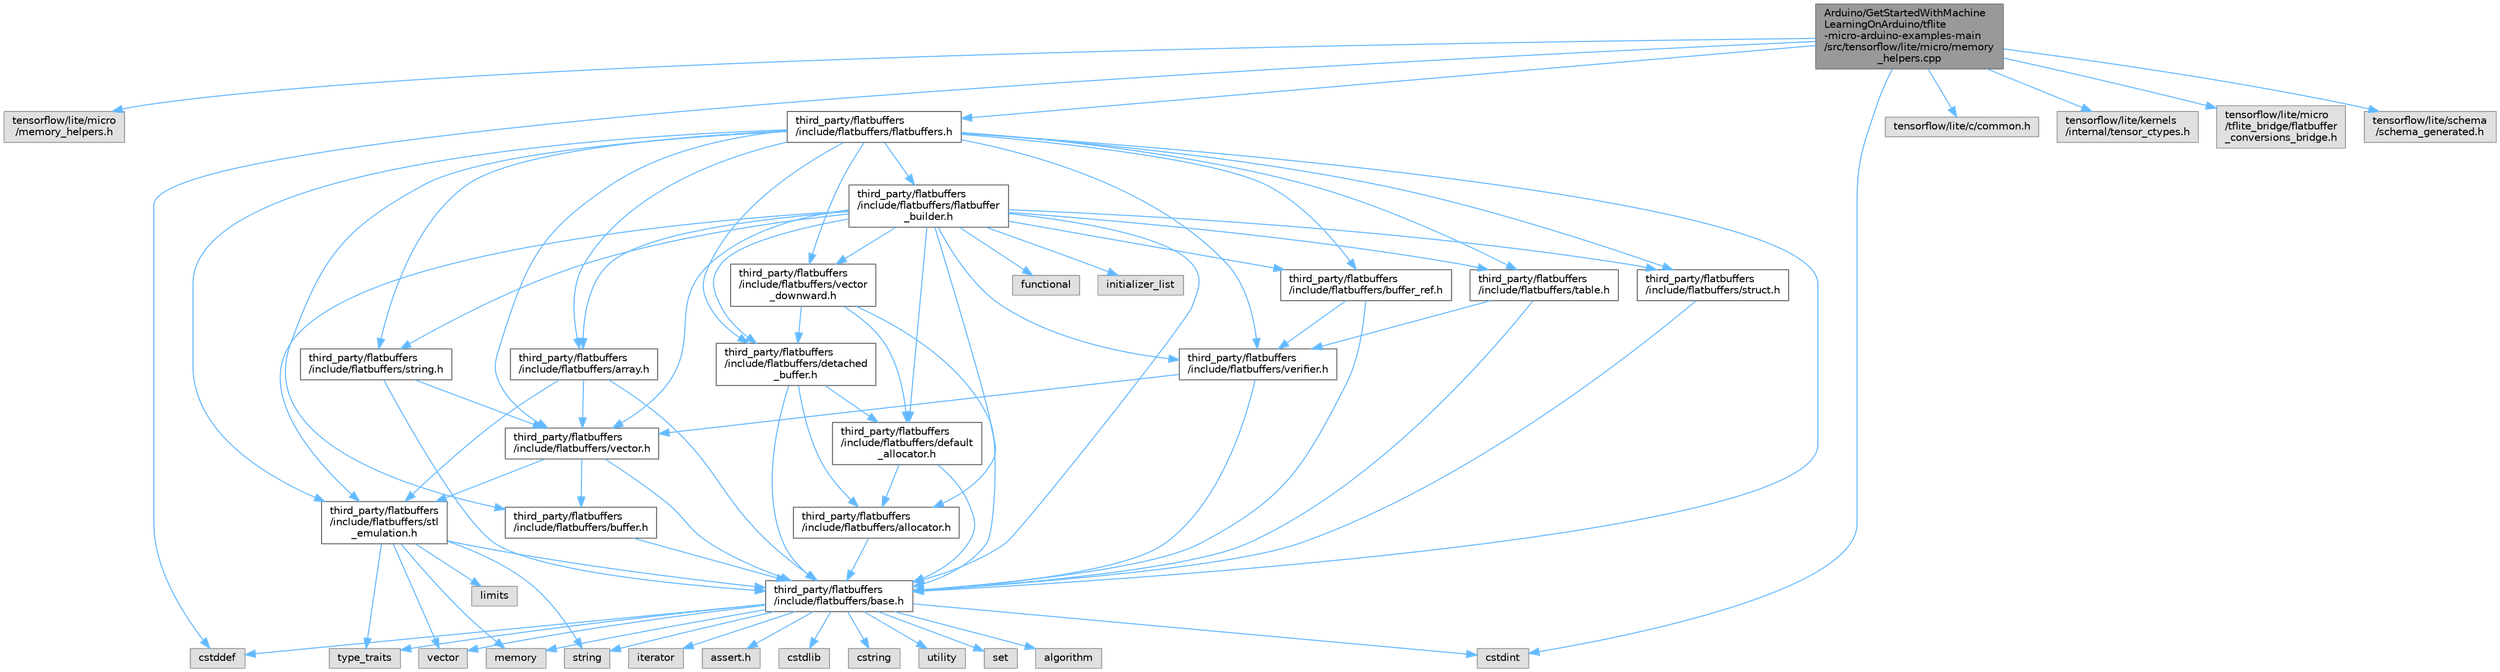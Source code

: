 digraph "Arduino/GetStartedWithMachineLearningOnArduino/tflite-micro-arduino-examples-main/src/tensorflow/lite/micro/memory_helpers.cpp"
{
 // LATEX_PDF_SIZE
  bgcolor="transparent";
  edge [fontname=Helvetica,fontsize=10,labelfontname=Helvetica,labelfontsize=10];
  node [fontname=Helvetica,fontsize=10,shape=box,height=0.2,width=0.4];
  Node1 [id="Node000001",label="Arduino/GetStartedWithMachine\lLearningOnArduino/tflite\l-micro-arduino-examples-main\l/src/tensorflow/lite/micro/memory\l_helpers.cpp",height=0.2,width=0.4,color="gray40", fillcolor="grey60", style="filled", fontcolor="black",tooltip=" "];
  Node1 -> Node2 [id="edge81_Node000001_Node000002",color="steelblue1",style="solid",tooltip=" "];
  Node2 [id="Node000002",label="tensorflow/lite/micro\l/memory_helpers.h",height=0.2,width=0.4,color="grey60", fillcolor="#E0E0E0", style="filled",tooltip=" "];
  Node1 -> Node3 [id="edge82_Node000001_Node000003",color="steelblue1",style="solid",tooltip=" "];
  Node3 [id="Node000003",label="cstddef",height=0.2,width=0.4,color="grey60", fillcolor="#E0E0E0", style="filled",tooltip=" "];
  Node1 -> Node4 [id="edge83_Node000001_Node000004",color="steelblue1",style="solid",tooltip=" "];
  Node4 [id="Node000004",label="cstdint",height=0.2,width=0.4,color="grey60", fillcolor="#E0E0E0", style="filled",tooltip=" "];
  Node1 -> Node5 [id="edge84_Node000001_Node000005",color="steelblue1",style="solid",tooltip=" "];
  Node5 [id="Node000005",label="third_party/flatbuffers\l/include/flatbuffers/flatbuffers.h",height=0.2,width=0.4,color="grey40", fillcolor="white", style="filled",URL="$flatbuffers_8h.html",tooltip=" "];
  Node5 -> Node6 [id="edge85_Node000005_Node000006",color="steelblue1",style="solid",tooltip=" "];
  Node6 [id="Node000006",label="third_party/flatbuffers\l/include/flatbuffers/array.h",height=0.2,width=0.4,color="grey40", fillcolor="white", style="filled",URL="$tflite-micro-arduino-examples-main_2src_2third__party_2flatbuffers_2include_2flatbuffers_2array_8h.html",tooltip=" "];
  Node6 -> Node7 [id="edge86_Node000006_Node000007",color="steelblue1",style="solid",tooltip=" "];
  Node7 [id="Node000007",label="third_party/flatbuffers\l/include/flatbuffers/base.h",height=0.2,width=0.4,color="grey40", fillcolor="white", style="filled",URL="$base_8h.html",tooltip=" "];
  Node7 -> Node8 [id="edge87_Node000007_Node000008",color="steelblue1",style="solid",tooltip=" "];
  Node8 [id="Node000008",label="assert.h",height=0.2,width=0.4,color="grey60", fillcolor="#E0E0E0", style="filled",tooltip=" "];
  Node7 -> Node4 [id="edge88_Node000007_Node000004",color="steelblue1",style="solid",tooltip=" "];
  Node7 -> Node3 [id="edge89_Node000007_Node000003",color="steelblue1",style="solid",tooltip=" "];
  Node7 -> Node9 [id="edge90_Node000007_Node000009",color="steelblue1",style="solid",tooltip=" "];
  Node9 [id="Node000009",label="cstdlib",height=0.2,width=0.4,color="grey60", fillcolor="#E0E0E0", style="filled",tooltip=" "];
  Node7 -> Node10 [id="edge91_Node000007_Node000010",color="steelblue1",style="solid",tooltip=" "];
  Node10 [id="Node000010",label="cstring",height=0.2,width=0.4,color="grey60", fillcolor="#E0E0E0", style="filled",tooltip=" "];
  Node7 -> Node11 [id="edge92_Node000007_Node000011",color="steelblue1",style="solid",tooltip=" "];
  Node11 [id="Node000011",label="utility",height=0.2,width=0.4,color="grey60", fillcolor="#E0E0E0", style="filled",tooltip=" "];
  Node7 -> Node12 [id="edge93_Node000007_Node000012",color="steelblue1",style="solid",tooltip=" "];
  Node12 [id="Node000012",label="string",height=0.2,width=0.4,color="grey60", fillcolor="#E0E0E0", style="filled",tooltip=" "];
  Node7 -> Node13 [id="edge94_Node000007_Node000013",color="steelblue1",style="solid",tooltip=" "];
  Node13 [id="Node000013",label="type_traits",height=0.2,width=0.4,color="grey60", fillcolor="#E0E0E0", style="filled",tooltip=" "];
  Node7 -> Node14 [id="edge95_Node000007_Node000014",color="steelblue1",style="solid",tooltip=" "];
  Node14 [id="Node000014",label="vector",height=0.2,width=0.4,color="grey60", fillcolor="#E0E0E0", style="filled",tooltip=" "];
  Node7 -> Node15 [id="edge96_Node000007_Node000015",color="steelblue1",style="solid",tooltip=" "];
  Node15 [id="Node000015",label="set",height=0.2,width=0.4,color="grey60", fillcolor="#E0E0E0", style="filled",tooltip=" "];
  Node7 -> Node16 [id="edge97_Node000007_Node000016",color="steelblue1",style="solid",tooltip=" "];
  Node16 [id="Node000016",label="algorithm",height=0.2,width=0.4,color="grey60", fillcolor="#E0E0E0", style="filled",tooltip=" "];
  Node7 -> Node17 [id="edge98_Node000007_Node000017",color="steelblue1",style="solid",tooltip=" "];
  Node17 [id="Node000017",label="iterator",height=0.2,width=0.4,color="grey60", fillcolor="#E0E0E0", style="filled",tooltip=" "];
  Node7 -> Node18 [id="edge99_Node000007_Node000018",color="steelblue1",style="solid",tooltip=" "];
  Node18 [id="Node000018",label="memory",height=0.2,width=0.4,color="grey60", fillcolor="#E0E0E0", style="filled",tooltip=" "];
  Node6 -> Node19 [id="edge100_Node000006_Node000019",color="steelblue1",style="solid",tooltip=" "];
  Node19 [id="Node000019",label="third_party/flatbuffers\l/include/flatbuffers/stl\l_emulation.h",height=0.2,width=0.4,color="grey40", fillcolor="white", style="filled",URL="$stl__emulation_8h.html",tooltip=" "];
  Node19 -> Node7 [id="edge101_Node000019_Node000007",color="steelblue1",style="solid",tooltip=" "];
  Node19 -> Node12 [id="edge102_Node000019_Node000012",color="steelblue1",style="solid",tooltip=" "];
  Node19 -> Node13 [id="edge103_Node000019_Node000013",color="steelblue1",style="solid",tooltip=" "];
  Node19 -> Node14 [id="edge104_Node000019_Node000014",color="steelblue1",style="solid",tooltip=" "];
  Node19 -> Node18 [id="edge105_Node000019_Node000018",color="steelblue1",style="solid",tooltip=" "];
  Node19 -> Node20 [id="edge106_Node000019_Node000020",color="steelblue1",style="solid",tooltip=" "];
  Node20 [id="Node000020",label="limits",height=0.2,width=0.4,color="grey60", fillcolor="#E0E0E0", style="filled",tooltip=" "];
  Node6 -> Node21 [id="edge107_Node000006_Node000021",color="steelblue1",style="solid",tooltip=" "];
  Node21 [id="Node000021",label="third_party/flatbuffers\l/include/flatbuffers/vector.h",height=0.2,width=0.4,color="grey40", fillcolor="white", style="filled",URL="$vector_8h.html",tooltip=" "];
  Node21 -> Node7 [id="edge108_Node000021_Node000007",color="steelblue1",style="solid",tooltip=" "];
  Node21 -> Node22 [id="edge109_Node000021_Node000022",color="steelblue1",style="solid",tooltip=" "];
  Node22 [id="Node000022",label="third_party/flatbuffers\l/include/flatbuffers/buffer.h",height=0.2,width=0.4,color="grey40", fillcolor="white", style="filled",URL="$buffer_8h.html",tooltip=" "];
  Node22 -> Node7 [id="edge110_Node000022_Node000007",color="steelblue1",style="solid",tooltip=" "];
  Node21 -> Node19 [id="edge111_Node000021_Node000019",color="steelblue1",style="solid",tooltip=" "];
  Node5 -> Node7 [id="edge112_Node000005_Node000007",color="steelblue1",style="solid",tooltip=" "];
  Node5 -> Node22 [id="edge113_Node000005_Node000022",color="steelblue1",style="solid",tooltip=" "];
  Node5 -> Node23 [id="edge114_Node000005_Node000023",color="steelblue1",style="solid",tooltip=" "];
  Node23 [id="Node000023",label="third_party/flatbuffers\l/include/flatbuffers/buffer_ref.h",height=0.2,width=0.4,color="grey40", fillcolor="white", style="filled",URL="$buffer__ref_8h.html",tooltip=" "];
  Node23 -> Node7 [id="edge115_Node000023_Node000007",color="steelblue1",style="solid",tooltip=" "];
  Node23 -> Node24 [id="edge116_Node000023_Node000024",color="steelblue1",style="solid",tooltip=" "];
  Node24 [id="Node000024",label="third_party/flatbuffers\l/include/flatbuffers/verifier.h",height=0.2,width=0.4,color="grey40", fillcolor="white", style="filled",URL="$verifier_8h.html",tooltip=" "];
  Node24 -> Node7 [id="edge117_Node000024_Node000007",color="steelblue1",style="solid",tooltip=" "];
  Node24 -> Node21 [id="edge118_Node000024_Node000021",color="steelblue1",style="solid",tooltip=" "];
  Node5 -> Node25 [id="edge119_Node000005_Node000025",color="steelblue1",style="solid",tooltip=" "];
  Node25 [id="Node000025",label="third_party/flatbuffers\l/include/flatbuffers/detached\l_buffer.h",height=0.2,width=0.4,color="grey40", fillcolor="white", style="filled",URL="$detached__buffer_8h.html",tooltip=" "];
  Node25 -> Node26 [id="edge120_Node000025_Node000026",color="steelblue1",style="solid",tooltip=" "];
  Node26 [id="Node000026",label="third_party/flatbuffers\l/include/flatbuffers/allocator.h",height=0.2,width=0.4,color="grey40", fillcolor="white", style="filled",URL="$allocator_8h.html",tooltip=" "];
  Node26 -> Node7 [id="edge121_Node000026_Node000007",color="steelblue1",style="solid",tooltip=" "];
  Node25 -> Node7 [id="edge122_Node000025_Node000007",color="steelblue1",style="solid",tooltip=" "];
  Node25 -> Node27 [id="edge123_Node000025_Node000027",color="steelblue1",style="solid",tooltip=" "];
  Node27 [id="Node000027",label="third_party/flatbuffers\l/include/flatbuffers/default\l_allocator.h",height=0.2,width=0.4,color="grey40", fillcolor="white", style="filled",URL="$default__allocator_8h.html",tooltip=" "];
  Node27 -> Node26 [id="edge124_Node000027_Node000026",color="steelblue1",style="solid",tooltip=" "];
  Node27 -> Node7 [id="edge125_Node000027_Node000007",color="steelblue1",style="solid",tooltip=" "];
  Node5 -> Node28 [id="edge126_Node000005_Node000028",color="steelblue1",style="solid",tooltip=" "];
  Node28 [id="Node000028",label="third_party/flatbuffers\l/include/flatbuffers/flatbuffer\l_builder.h",height=0.2,width=0.4,color="grey40", fillcolor="white", style="filled",URL="$flatbuffer__builder_8h.html",tooltip=" "];
  Node28 -> Node29 [id="edge127_Node000028_Node000029",color="steelblue1",style="solid",tooltip=" "];
  Node29 [id="Node000029",label="functional",height=0.2,width=0.4,color="grey60", fillcolor="#E0E0E0", style="filled",tooltip=" "];
  Node28 -> Node30 [id="edge128_Node000028_Node000030",color="steelblue1",style="solid",tooltip=" "];
  Node30 [id="Node000030",label="initializer_list",height=0.2,width=0.4,color="grey60", fillcolor="#E0E0E0", style="filled",tooltip=" "];
  Node28 -> Node26 [id="edge129_Node000028_Node000026",color="steelblue1",style="solid",tooltip=" "];
  Node28 -> Node6 [id="edge130_Node000028_Node000006",color="steelblue1",style="solid",tooltip=" "];
  Node28 -> Node7 [id="edge131_Node000028_Node000007",color="steelblue1",style="solid",tooltip=" "];
  Node28 -> Node23 [id="edge132_Node000028_Node000023",color="steelblue1",style="solid",tooltip=" "];
  Node28 -> Node27 [id="edge133_Node000028_Node000027",color="steelblue1",style="solid",tooltip=" "];
  Node28 -> Node25 [id="edge134_Node000028_Node000025",color="steelblue1",style="solid",tooltip=" "];
  Node28 -> Node19 [id="edge135_Node000028_Node000019",color="steelblue1",style="solid",tooltip=" "];
  Node28 -> Node31 [id="edge136_Node000028_Node000031",color="steelblue1",style="solid",tooltip=" "];
  Node31 [id="Node000031",label="third_party/flatbuffers\l/include/flatbuffers/string.h",height=0.2,width=0.4,color="grey40", fillcolor="white", style="filled",URL="$string_8h.html",tooltip=" "];
  Node31 -> Node7 [id="edge137_Node000031_Node000007",color="steelblue1",style="solid",tooltip=" "];
  Node31 -> Node21 [id="edge138_Node000031_Node000021",color="steelblue1",style="solid",tooltip=" "];
  Node28 -> Node32 [id="edge139_Node000028_Node000032",color="steelblue1",style="solid",tooltip=" "];
  Node32 [id="Node000032",label="third_party/flatbuffers\l/include/flatbuffers/struct.h",height=0.2,width=0.4,color="grey40", fillcolor="white", style="filled",URL="$struct_8h.html",tooltip=" "];
  Node32 -> Node7 [id="edge140_Node000032_Node000007",color="steelblue1",style="solid",tooltip=" "];
  Node28 -> Node33 [id="edge141_Node000028_Node000033",color="steelblue1",style="solid",tooltip=" "];
  Node33 [id="Node000033",label="third_party/flatbuffers\l/include/flatbuffers/table.h",height=0.2,width=0.4,color="grey40", fillcolor="white", style="filled",URL="$table_8h.html",tooltip=" "];
  Node33 -> Node7 [id="edge142_Node000033_Node000007",color="steelblue1",style="solid",tooltip=" "];
  Node33 -> Node24 [id="edge143_Node000033_Node000024",color="steelblue1",style="solid",tooltip=" "];
  Node28 -> Node21 [id="edge144_Node000028_Node000021",color="steelblue1",style="solid",tooltip=" "];
  Node28 -> Node34 [id="edge145_Node000028_Node000034",color="steelblue1",style="solid",tooltip=" "];
  Node34 [id="Node000034",label="third_party/flatbuffers\l/include/flatbuffers/vector\l_downward.h",height=0.2,width=0.4,color="grey40", fillcolor="white", style="filled",URL="$vector__downward_8h.html",tooltip=" "];
  Node34 -> Node7 [id="edge146_Node000034_Node000007",color="steelblue1",style="solid",tooltip=" "];
  Node34 -> Node27 [id="edge147_Node000034_Node000027",color="steelblue1",style="solid",tooltip=" "];
  Node34 -> Node25 [id="edge148_Node000034_Node000025",color="steelblue1",style="solid",tooltip=" "];
  Node28 -> Node24 [id="edge149_Node000028_Node000024",color="steelblue1",style="solid",tooltip=" "];
  Node5 -> Node19 [id="edge150_Node000005_Node000019",color="steelblue1",style="solid",tooltip=" "];
  Node5 -> Node31 [id="edge151_Node000005_Node000031",color="steelblue1",style="solid",tooltip=" "];
  Node5 -> Node32 [id="edge152_Node000005_Node000032",color="steelblue1",style="solid",tooltip=" "];
  Node5 -> Node33 [id="edge153_Node000005_Node000033",color="steelblue1",style="solid",tooltip=" "];
  Node5 -> Node21 [id="edge154_Node000005_Node000021",color="steelblue1",style="solid",tooltip=" "];
  Node5 -> Node34 [id="edge155_Node000005_Node000034",color="steelblue1",style="solid",tooltip=" "];
  Node5 -> Node24 [id="edge156_Node000005_Node000024",color="steelblue1",style="solid",tooltip=" "];
  Node1 -> Node35 [id="edge157_Node000001_Node000035",color="steelblue1",style="solid",tooltip=" "];
  Node35 [id="Node000035",label="tensorflow/lite/c/common.h",height=0.2,width=0.4,color="grey60", fillcolor="#E0E0E0", style="filled",tooltip=" "];
  Node1 -> Node36 [id="edge158_Node000001_Node000036",color="steelblue1",style="solid",tooltip=" "];
  Node36 [id="Node000036",label="tensorflow/lite/kernels\l/internal/tensor_ctypes.h",height=0.2,width=0.4,color="grey60", fillcolor="#E0E0E0", style="filled",tooltip=" "];
  Node1 -> Node37 [id="edge159_Node000001_Node000037",color="steelblue1",style="solid",tooltip=" "];
  Node37 [id="Node000037",label="tensorflow/lite/micro\l/tflite_bridge/flatbuffer\l_conversions_bridge.h",height=0.2,width=0.4,color="grey60", fillcolor="#E0E0E0", style="filled",tooltip=" "];
  Node1 -> Node38 [id="edge160_Node000001_Node000038",color="steelblue1",style="solid",tooltip=" "];
  Node38 [id="Node000038",label="tensorflow/lite/schema\l/schema_generated.h",height=0.2,width=0.4,color="grey60", fillcolor="#E0E0E0", style="filled",tooltip=" "];
}
